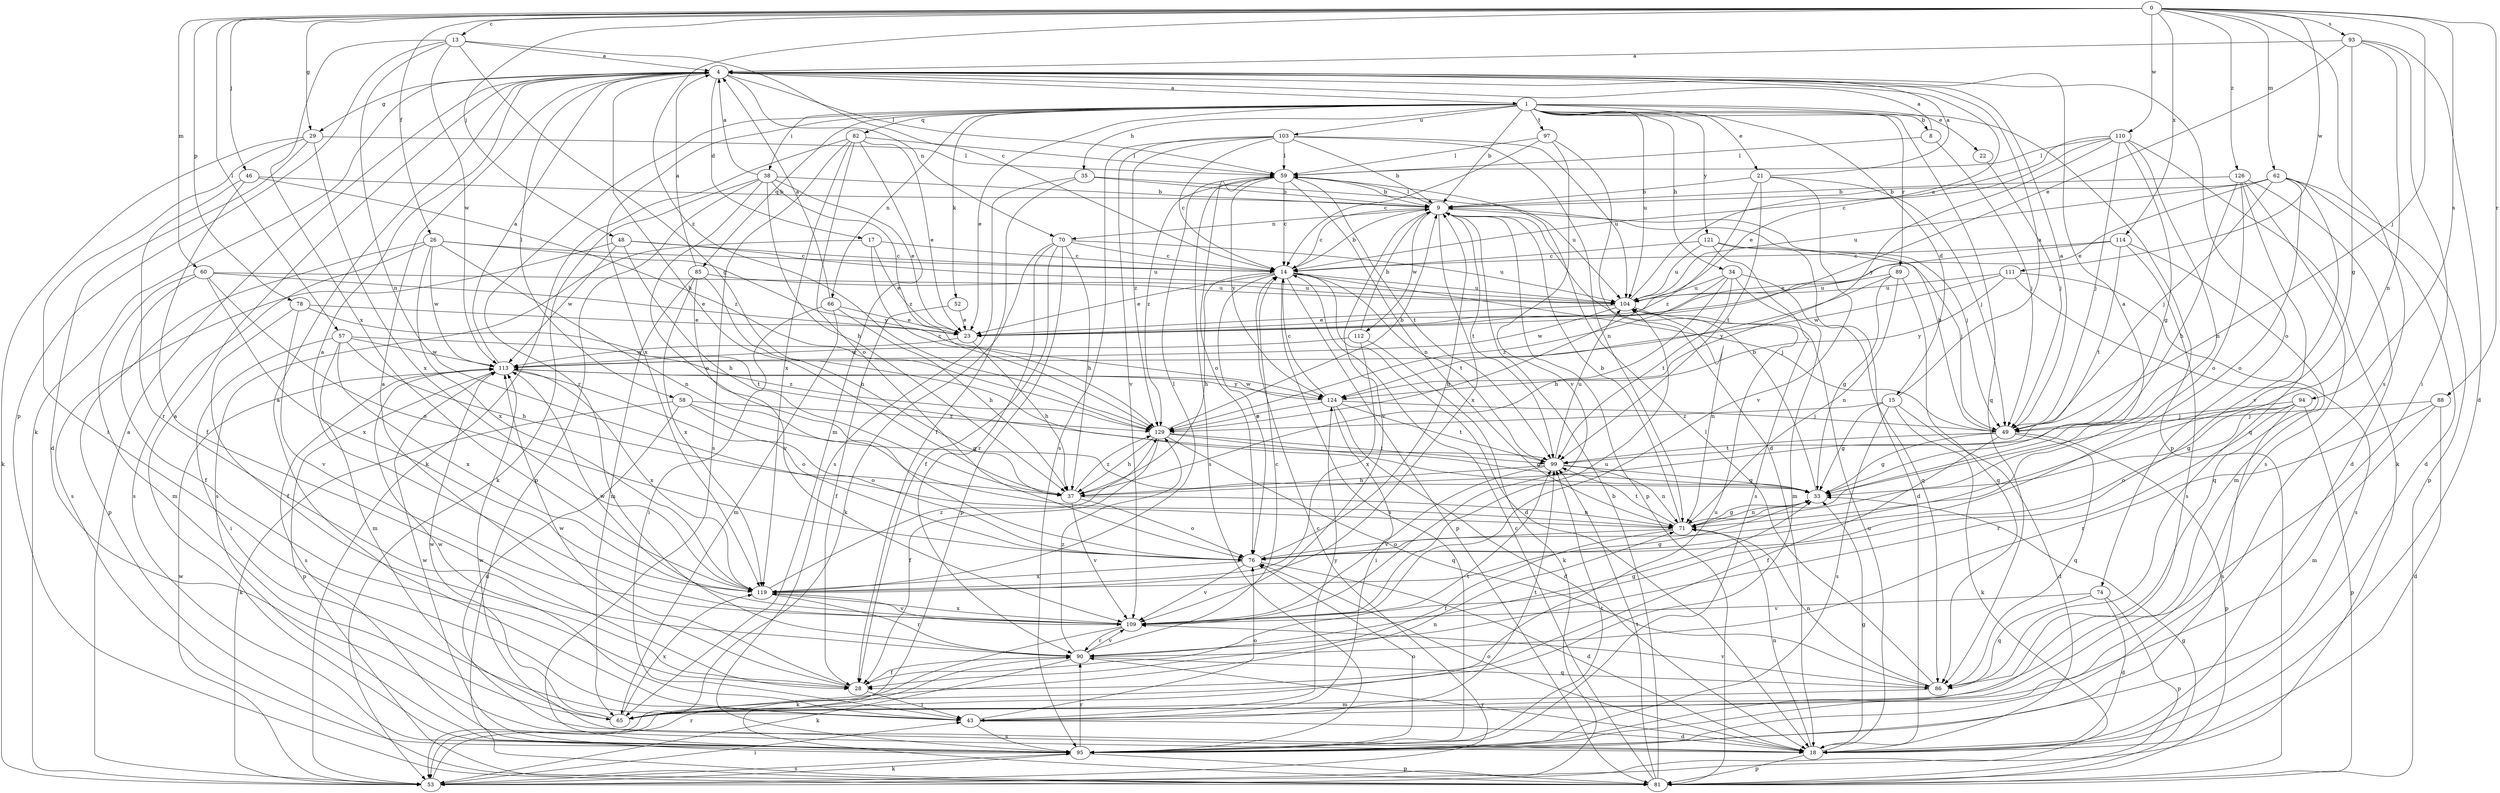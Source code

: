 strict digraph  {
0;
1;
4;
8;
9;
13;
14;
15;
17;
18;
21;
22;
23;
26;
28;
29;
33;
34;
35;
37;
38;
43;
46;
48;
49;
52;
53;
57;
58;
59;
60;
62;
65;
66;
70;
71;
74;
76;
78;
81;
82;
85;
86;
88;
89;
90;
93;
94;
95;
97;
99;
103;
104;
109;
110;
111;
112;
113;
114;
119;
121;
124;
126;
129;
0 -> 13  [label=c];
0 -> 26  [label=f];
0 -> 29  [label=g];
0 -> 46  [label=j];
0 -> 48  [label=j];
0 -> 49  [label=j];
0 -> 57  [label=l];
0 -> 60  [label=m];
0 -> 62  [label=m];
0 -> 78  [label=p];
0 -> 88  [label=r];
0 -> 93  [label=s];
0 -> 94  [label=s];
0 -> 95  [label=s];
0 -> 110  [label=w];
0 -> 111  [label=w];
0 -> 114  [label=x];
0 -> 126  [label=z];
0 -> 129  [label=z];
1 -> 8  [label=b];
1 -> 9  [label=b];
1 -> 15  [label=d];
1 -> 21  [label=e];
1 -> 22  [label=e];
1 -> 23  [label=e];
1 -> 34  [label=h];
1 -> 35  [label=h];
1 -> 38  [label=i];
1 -> 52  [label=k];
1 -> 66  [label=n];
1 -> 81  [label=p];
1 -> 82  [label=q];
1 -> 85  [label=q];
1 -> 86  [label=q];
1 -> 89  [label=r];
1 -> 90  [label=r];
1 -> 97  [label=t];
1 -> 103  [label=u];
1 -> 104  [label=u];
1 -> 119  [label=x];
1 -> 121  [label=y];
4 -> 1  [label=a];
4 -> 17  [label=d];
4 -> 29  [label=g];
4 -> 37  [label=h];
4 -> 53  [label=k];
4 -> 58  [label=l];
4 -> 59  [label=l];
4 -> 70  [label=n];
4 -> 74  [label=o];
8 -> 4  [label=a];
8 -> 49  [label=j];
8 -> 59  [label=l];
9 -> 14  [label=c];
9 -> 49  [label=j];
9 -> 59  [label=l];
9 -> 70  [label=n];
9 -> 81  [label=p];
9 -> 99  [label=t];
9 -> 109  [label=v];
9 -> 112  [label=w];
9 -> 119  [label=x];
13 -> 4  [label=a];
13 -> 14  [label=c];
13 -> 33  [label=g];
13 -> 71  [label=n];
13 -> 81  [label=p];
13 -> 113  [label=w];
13 -> 119  [label=x];
14 -> 9  [label=b];
14 -> 18  [label=d];
14 -> 23  [label=e];
14 -> 37  [label=h];
14 -> 49  [label=j];
14 -> 76  [label=o];
14 -> 81  [label=p];
14 -> 95  [label=s];
14 -> 99  [label=t];
14 -> 104  [label=u];
15 -> 4  [label=a];
15 -> 18  [label=d];
15 -> 33  [label=g];
15 -> 53  [label=k];
15 -> 95  [label=s];
15 -> 129  [label=z];
17 -> 14  [label=c];
17 -> 23  [label=e];
17 -> 95  [label=s];
17 -> 129  [label=z];
18 -> 33  [label=g];
18 -> 71  [label=n];
18 -> 76  [label=o];
18 -> 81  [label=p];
18 -> 90  [label=r];
18 -> 104  [label=u];
18 -> 113  [label=w];
21 -> 4  [label=a];
21 -> 9  [label=b];
21 -> 49  [label=j];
21 -> 99  [label=t];
21 -> 109  [label=v];
21 -> 129  [label=z];
22 -> 49  [label=j];
23 -> 37  [label=h];
23 -> 113  [label=w];
26 -> 14  [label=c];
26 -> 71  [label=n];
26 -> 81  [label=p];
26 -> 95  [label=s];
26 -> 113  [label=w];
26 -> 119  [label=x];
26 -> 124  [label=y];
28 -> 4  [label=a];
28 -> 43  [label=i];
28 -> 99  [label=t];
28 -> 113  [label=w];
29 -> 18  [label=d];
29 -> 43  [label=i];
29 -> 53  [label=k];
29 -> 59  [label=l];
29 -> 119  [label=x];
33 -> 9  [label=b];
33 -> 71  [label=n];
34 -> 37  [label=h];
34 -> 65  [label=m];
34 -> 86  [label=q];
34 -> 99  [label=t];
34 -> 104  [label=u];
34 -> 129  [label=z];
35 -> 9  [label=b];
35 -> 28  [label=f];
35 -> 95  [label=s];
35 -> 104  [label=u];
37 -> 71  [label=n];
37 -> 76  [label=o];
37 -> 109  [label=v];
37 -> 129  [label=z];
38 -> 4  [label=a];
38 -> 9  [label=b];
38 -> 23  [label=e];
38 -> 37  [label=h];
38 -> 53  [label=k];
38 -> 76  [label=o];
38 -> 81  [label=p];
38 -> 129  [label=z];
43 -> 4  [label=a];
43 -> 18  [label=d];
43 -> 76  [label=o];
43 -> 95  [label=s];
43 -> 99  [label=t];
43 -> 113  [label=w];
43 -> 124  [label=y];
46 -> 9  [label=b];
46 -> 28  [label=f];
46 -> 90  [label=r];
46 -> 129  [label=z];
48 -> 14  [label=c];
48 -> 37  [label=h];
48 -> 95  [label=s];
48 -> 104  [label=u];
48 -> 113  [label=w];
49 -> 4  [label=a];
49 -> 9  [label=b];
49 -> 28  [label=f];
49 -> 33  [label=g];
49 -> 81  [label=p];
49 -> 86  [label=q];
49 -> 99  [label=t];
52 -> 23  [label=e];
52 -> 28  [label=f];
53 -> 4  [label=a];
53 -> 14  [label=c];
53 -> 43  [label=i];
53 -> 90  [label=r];
53 -> 95  [label=s];
53 -> 113  [label=w];
57 -> 37  [label=h];
57 -> 43  [label=i];
57 -> 65  [label=m];
57 -> 113  [label=w];
57 -> 119  [label=x];
57 -> 129  [label=z];
58 -> 18  [label=d];
58 -> 33  [label=g];
58 -> 53  [label=k];
58 -> 76  [label=o];
58 -> 129  [label=z];
59 -> 9  [label=b];
59 -> 14  [label=c];
59 -> 71  [label=n];
59 -> 76  [label=o];
59 -> 95  [label=s];
59 -> 99  [label=t];
59 -> 124  [label=y];
59 -> 129  [label=z];
60 -> 23  [label=e];
60 -> 28  [label=f];
60 -> 65  [label=m];
60 -> 76  [label=o];
60 -> 104  [label=u];
60 -> 119  [label=x];
62 -> 9  [label=b];
62 -> 18  [label=d];
62 -> 23  [label=e];
62 -> 49  [label=j];
62 -> 76  [label=o];
62 -> 81  [label=p];
62 -> 104  [label=u];
62 -> 109  [label=v];
65 -> 71  [label=n];
65 -> 104  [label=u];
65 -> 113  [label=w];
65 -> 119  [label=x];
66 -> 4  [label=a];
66 -> 23  [label=e];
66 -> 37  [label=h];
66 -> 43  [label=i];
66 -> 65  [label=m];
70 -> 14  [label=c];
70 -> 28  [label=f];
70 -> 37  [label=h];
70 -> 53  [label=k];
70 -> 81  [label=p];
70 -> 90  [label=r];
70 -> 104  [label=u];
71 -> 4  [label=a];
71 -> 9  [label=b];
71 -> 28  [label=f];
71 -> 33  [label=g];
71 -> 76  [label=o];
71 -> 99  [label=t];
74 -> 18  [label=d];
74 -> 81  [label=p];
74 -> 86  [label=q];
74 -> 109  [label=v];
76 -> 9  [label=b];
76 -> 18  [label=d];
76 -> 109  [label=v];
76 -> 119  [label=x];
78 -> 23  [label=e];
78 -> 28  [label=f];
78 -> 99  [label=t];
78 -> 109  [label=v];
81 -> 9  [label=b];
81 -> 14  [label=c];
81 -> 33  [label=g];
81 -> 99  [label=t];
82 -> 23  [label=e];
82 -> 53  [label=k];
82 -> 59  [label=l];
82 -> 65  [label=m];
82 -> 76  [label=o];
82 -> 95  [label=s];
82 -> 119  [label=x];
85 -> 4  [label=a];
85 -> 37  [label=h];
85 -> 65  [label=m];
85 -> 104  [label=u];
85 -> 109  [label=v];
85 -> 119  [label=x];
86 -> 59  [label=l];
86 -> 65  [label=m];
86 -> 71  [label=n];
86 -> 109  [label=v];
88 -> 18  [label=d];
88 -> 49  [label=j];
88 -> 65  [label=m];
88 -> 90  [label=r];
89 -> 33  [label=g];
89 -> 71  [label=n];
89 -> 86  [label=q];
89 -> 104  [label=u];
89 -> 124  [label=y];
90 -> 14  [label=c];
90 -> 28  [label=f];
90 -> 33  [label=g];
90 -> 53  [label=k];
90 -> 86  [label=q];
90 -> 109  [label=v];
90 -> 129  [label=z];
93 -> 4  [label=a];
93 -> 18  [label=d];
93 -> 23  [label=e];
93 -> 33  [label=g];
93 -> 43  [label=i];
93 -> 71  [label=n];
94 -> 33  [label=g];
94 -> 49  [label=j];
94 -> 76  [label=o];
94 -> 81  [label=p];
94 -> 90  [label=r];
94 -> 95  [label=s];
95 -> 4  [label=a];
95 -> 53  [label=k];
95 -> 76  [label=o];
95 -> 81  [label=p];
95 -> 90  [label=r];
95 -> 99  [label=t];
95 -> 113  [label=w];
97 -> 14  [label=c];
97 -> 18  [label=d];
97 -> 59  [label=l];
97 -> 109  [label=v];
99 -> 33  [label=g];
99 -> 37  [label=h];
99 -> 71  [label=n];
99 -> 104  [label=u];
99 -> 109  [label=v];
103 -> 9  [label=b];
103 -> 14  [label=c];
103 -> 59  [label=l];
103 -> 71  [label=n];
103 -> 95  [label=s];
103 -> 104  [label=u];
103 -> 109  [label=v];
103 -> 129  [label=z];
104 -> 4  [label=a];
104 -> 23  [label=e];
104 -> 71  [label=n];
104 -> 113  [label=w];
109 -> 4  [label=a];
109 -> 53  [label=k];
109 -> 90  [label=r];
109 -> 104  [label=u];
109 -> 113  [label=w];
109 -> 119  [label=x];
110 -> 14  [label=c];
110 -> 23  [label=e];
110 -> 33  [label=g];
110 -> 49  [label=j];
110 -> 53  [label=k];
110 -> 59  [label=l];
110 -> 71  [label=n];
110 -> 124  [label=y];
111 -> 86  [label=q];
111 -> 95  [label=s];
111 -> 104  [label=u];
111 -> 113  [label=w];
111 -> 124  [label=y];
112 -> 9  [label=b];
112 -> 53  [label=k];
112 -> 113  [label=w];
112 -> 119  [label=x];
113 -> 4  [label=a];
113 -> 76  [label=o];
113 -> 81  [label=p];
113 -> 95  [label=s];
113 -> 119  [label=x];
113 -> 124  [label=y];
114 -> 14  [label=c];
114 -> 23  [label=e];
114 -> 65  [label=m];
114 -> 95  [label=s];
114 -> 99  [label=t];
119 -> 33  [label=g];
119 -> 59  [label=l];
119 -> 90  [label=r];
119 -> 109  [label=v];
119 -> 129  [label=z];
121 -> 14  [label=c];
121 -> 18  [label=d];
121 -> 49  [label=j];
121 -> 95  [label=s];
121 -> 104  [label=u];
124 -> 14  [label=c];
124 -> 18  [label=d];
124 -> 43  [label=i];
124 -> 49  [label=j];
124 -> 99  [label=t];
124 -> 113  [label=w];
124 -> 129  [label=z];
126 -> 9  [label=b];
126 -> 18  [label=d];
126 -> 37  [label=h];
126 -> 76  [label=o];
126 -> 86  [label=q];
126 -> 95  [label=s];
129 -> 9  [label=b];
129 -> 28  [label=f];
129 -> 33  [label=g];
129 -> 37  [label=h];
129 -> 86  [label=q];
129 -> 99  [label=t];
}
